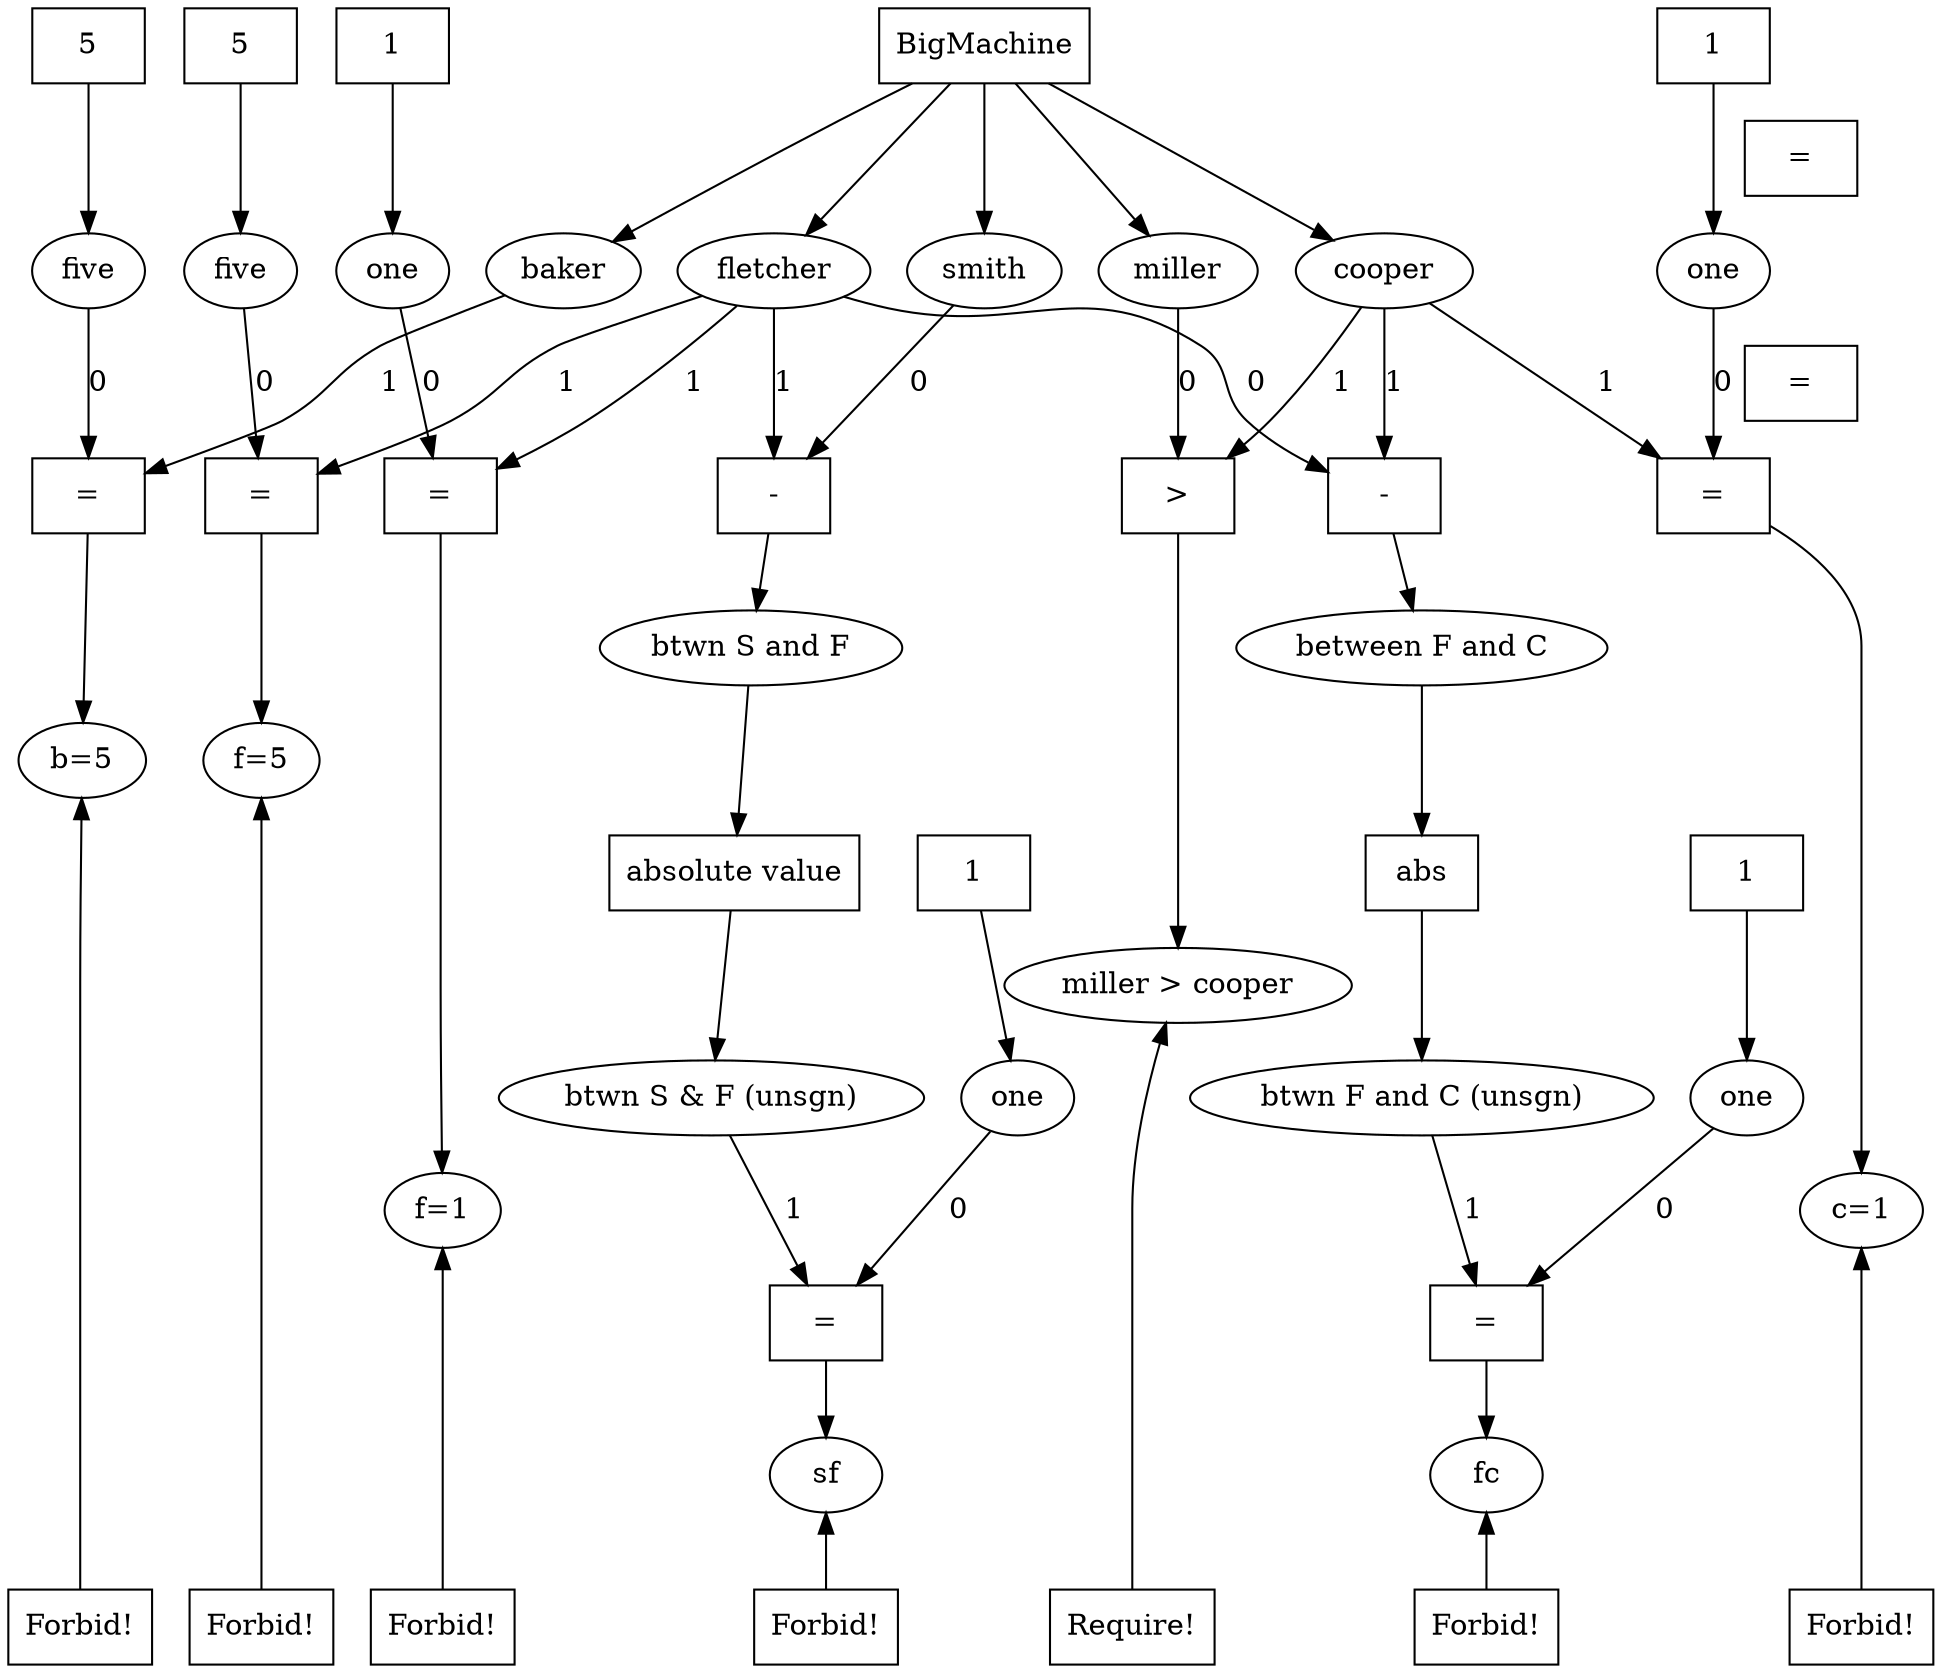 digraph G {
  ratio=fill;
  "(variable) 11" [label="baker", shape="ellipse", rank="people" ];
  "(propagator) 12" [label="=", shape="box" ];
   { rank=same; "(variable) 238"; "(variable) 241" }; 

  "(propagator) 240" [label="5", shape="box" ];
  "(propagator) 240" -> "(variable) 130" [label="" ];
  "(variable) 130" [label="five", shape="ellipse" ];
  "(propagator) 241" [label="5", shape="box" ];
  "(propagator) 241" -> "(variable) 131" [label="" ];
  "(variable) 131" [label="five", shape="ellipse" ];

  "(variable) 130" -> "(propagator) 12" [label=0 ];
  "(variable) 131" -> "(propagator) 14" [label=0 ];

  "(propagator) 14" [label="=", shape="box" ];
  "(variable) 15" -> "(propagator) 14" [label=1 ];
  "(variable) 15" [label="fletcher", shape="ellipse", rank="people" ];
  "(propagator) 16" [label="-", shape="box" ];
  "(variable) 15" -> "(propagator) 16" [label=0 ];
  "(variable) 17" -> "(propagator) 16" [label=1 ];
  "(variable) 17" [label="cooper", shape="ellipse", rank="people" ];
  "(propagator) 18" [label=">", shape="box" ];
  "(variable) 19" -> "(propagator) 18" [label=0 ];
  "(variable) 19" [label="miller", shape="ellipse", rank="people" ];
  "(variable) 21" [label="smith", shape="ellipse", rank="people" ];
   { rank=same; "(variable) 11"; "(variable) 15"; "(variable) 17"; "(variable) 19"; "(variable) 21" }; 
  "(propagator) 22" [label="-", shape="box" ];
  "(variable) 21" -> "(propagator) 22" [label=0 ];
  "(variable) 15" -> "(propagator) 22" [label=1 ];
  "(propagator) 22" -> "(variable) 23" [label="" ];
  "(variable) 23" [label="btwn S and F", shape="ellipse" ];
  "(propagator) 24" [label="absolute value", shape="box" ];
  "(variable) 23" -> "(propagator) 24" [label="" ];
  "(propagator) 24" -> "(variable) 25" [label="" ];
  "(variable) 25" [label="btwn S & F (unsgn)", shape="ellipse" ];
  "(propagator) 26" [label="=", shape="box" ];
  "(variable) 207" -> "(propagator) 26" [label=0 ];
   { rank=same; "(variable) 35"; "(variable) 38" }; 

  "(propagator) 400" [label="1", shape="box" ];
  "(propagator) 400" -> "(variable) 207" [label="" ];
  "(variable) 207" [label="one", shape="ellipse" ];
  "(propagator) 401" [label="1", shape="box" ];
  "(propagator) 401" -> "(variable) 208" [label="" ];
  "(variable) 208" [label="one", shape="ellipse" ];
  "(propagator) 402" [label="1", shape="box" ];
  "(propagator) 402" -> "(variable) 209" [label="" ];
  "(variable) 209" [label="one", shape="ellipse" ];
  "(propagator) 403" [label="1", shape="box" ];
  "(propagator) 403" -> "(variable) 210" [label="" ];
  "(variable) 210" [label="one", shape="ellipse" ];

  "(propagator) 28" [label="=", shape="box" ];
  "(variable) 208" -> "(propagator) 28" [label=0 ];
  "(variable) 29" -> "(propagator) 28" [label=1 ];
  "(variable) 29" [label="btwn F and C (unsgn)", shape="ellipse" ];
  "(propagator) 30" [label="abs", shape="box" ];
  "(variable) 31" -> "(propagator) 30" [label="" ];
  "(variable) 31" [label="between F and C", shape="ellipse" ];
  "(propagator) 30" -> "(variable) 29" [label="" ];
  "(propagator) 28" -> "(variable) 32" [label="" ];
  "(variable) 32" [label="fc", shape="ellipse" ];
   { rank=max; "(propagator) 33"; "(propagator) 36"; "(propagator) 39"; "(propagator) 42"; "(propagator) 146"; "(propagator) 239"; "(propagator) 242" };
  "(propagator) 33" [label="Forbid!", shape="box", rank="forbid" ];
  "(propagator) 33" -> "(variable) 32" [label="" ];
  "(propagator) 34" [label="=", shape="box" ];
  "(variable) 209" -> "(propagator) 34" [label=0 ];
  "(variable) 15" -> "(propagator) 34" [label=1 ];
  "(propagator) 34" -> "(variable) 35" [label="" ];
  "(variable) 35" [label="f=1", shape="ellipse" ];
  "(propagator) 36" [label="Forbid!", shape="box", rank="forbid" ];
  "(propagator) 36" -> "(variable) 35" [label="" ];
  "(propagator) 37" [label="=", shape="box" ];
  "(variable) 210" -> "(propagator) 37" [label=0 ];
  "(variable) 17" -> "(propagator) 37" [label=1 ];
  "(propagator) 37" -> "(variable) 38" [label="" ];
  "(variable) 38" [label="c=1", shape="ellipse" ];
  "(propagator) 39" [label="Forbid!", shape="box", rank="forbid" ];
  "(propagator) 39" -> "(variable) 38" [label="" ];
  "(variable) 25" -> "(propagator) 26" [label=1 ];
  "(propagator) 26" -> "(variable) 41" [label="" ];
  "(variable) 41" [label="sf", shape="ellipse" ];
  "(propagator) 42" [label="Forbid!", shape="box", rank="forbid" ];
  "(propagator) 42" -> "(variable) 41" [label="" ];
  "(propagator) 43" [label="=", shape="box" ];

  "(propagator) 57" [label="BigMachine", shape="box" ];
  "(propagator) 57" -> "(variable) 21" [label="" ];
  "(propagator) 57" -> "(variable) 19" [label="" ];
  "(propagator) 57" -> "(variable) 17" [label="" ];
  "(propagator) 57" -> "(variable) 15" [label="" ];
  "(propagator) 57" -> "(variable) 11" [label="" ];


  "(variable) 17" -> "(propagator) 18" [label=1 ];
  "(propagator) 18" -> "(variable) 145" [label="" ];
  "(variable) 145" [label="miller > cooper", shape="ellipse" ];
  "(propagator) 146" [label="Require!", shape="box" ];
  "(propagator) 146" -> "(variable) 145" [label="" ];
  "(propagator) 147" [label="=", shape="box" ];
  "(propagator) 16" -> "(variable) 31" [label="" ];
  "(propagator) 14" -> "(variable) 238" [label="" ];
  "(variable) 238" [label="f=5", shape="ellipse" ];
  "(propagator) 239" [label="Forbid!", shape="box", rank="forbid" ];
  "(propagator) 239" -> "(variable) 238" [label="" ];
  "(variable) 11" -> "(propagator) 12" [label=1 ];
  "(propagator) 12" -> "(variable) 241" [label="" ];
  "(variable) 241" [label="b=5", shape="ellipse" ];
  "(propagator) 242" [label="Forbid!", shape="box", rank="forbid" ];
  "(propagator) 242" -> "(variable) 241" [label="" ];
}
